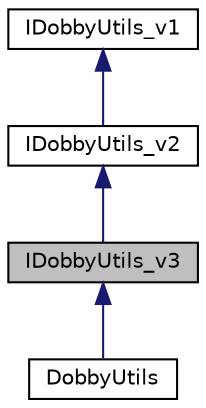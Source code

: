 digraph "IDobbyUtils_v3"
{
 // LATEX_PDF_SIZE
  edge [fontname="Helvetica",fontsize="10",labelfontname="Helvetica",labelfontsize="10"];
  node [fontname="Helvetica",fontsize="10",shape=record];
  Node1 [label="IDobbyUtils_v3",height=0.2,width=0.4,color="black", fillcolor="grey75", style="filled", fontcolor="black",tooltip="Third version of the interface containing extra functions for working with ebtables."];
  Node2 -> Node1 [dir="back",color="midnightblue",fontsize="10",style="solid",fontname="Helvetica"];
  Node2 [label="IDobbyUtils_v2",height=0.2,width=0.4,color="black", fillcolor="white", style="filled",URL="$classIDobbyUtils__v2.html",tooltip="Second version of the interface containing extra functions for working with iptables."];
  Node3 -> Node2 [dir="back",color="midnightblue",fontsize="10",style="solid",fontname="Helvetica"];
  Node3 [label="IDobbyUtils_v1",height=0.2,width=0.4,color="black", fillcolor="white", style="filled",URL="$classIDobbyUtils__v1.html",tooltip="Interface that exports some utilities that plugins may find useful."];
  Node1 -> Node4 [dir="back",color="midnightblue",fontsize="10",style="solid",fontname="Helvetica"];
  Node4 [label="DobbyUtils",height=0.2,width=0.4,color="black", fillcolor="white", style="filled",URL="$classDobbyUtils.html",tooltip="Utility methods for hooks and the general containiser daemon."];
}
